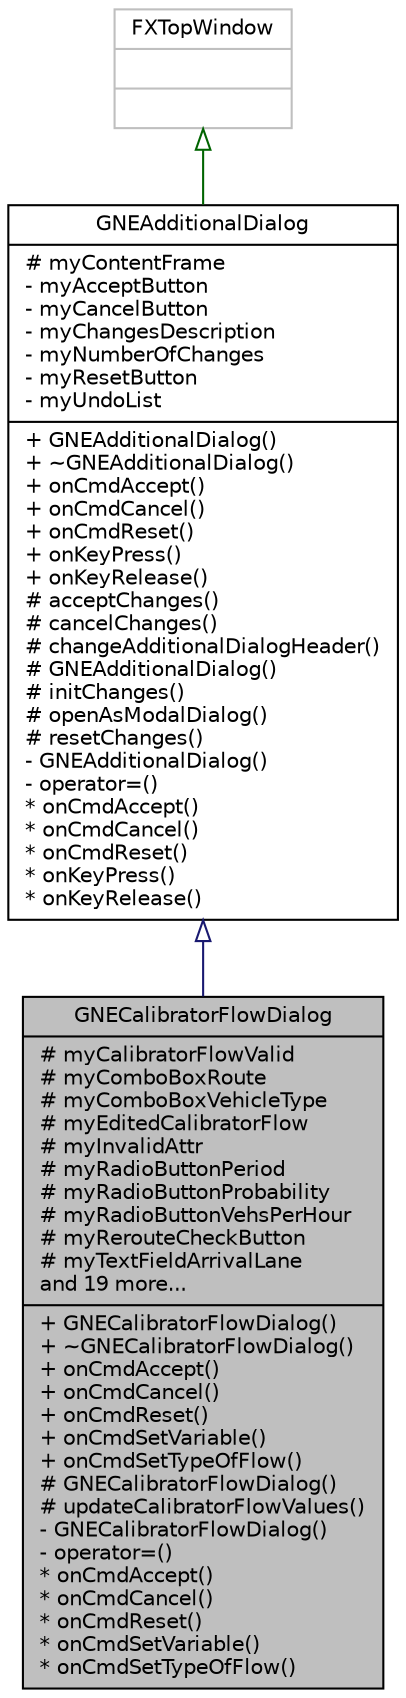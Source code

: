 digraph "GNECalibratorFlowDialog"
{
  edge [fontname="Helvetica",fontsize="10",labelfontname="Helvetica",labelfontsize="10"];
  node [fontname="Helvetica",fontsize="10",shape=record];
  Node0 [label="{GNECalibratorFlowDialog\n|# myCalibratorFlowValid\l# myComboBoxRoute\l# myComboBoxVehicleType\l# myEditedCalibratorFlow\l# myInvalidAttr\l# myRadioButtonPeriod\l# myRadioButtonProbability\l# myRadioButtonVehsPerHour\l# myRerouteCheckButton\l# myTextFieldArrivalLane\land 19 more...\l|+ GNECalibratorFlowDialog()\l+ ~GNECalibratorFlowDialog()\l+ onCmdAccept()\l+ onCmdCancel()\l+ onCmdReset()\l+ onCmdSetVariable()\l+ onCmdSetTypeOfFlow()\l# GNECalibratorFlowDialog()\l# updateCalibratorFlowValues()\l- GNECalibratorFlowDialog()\l- operator=()\l* onCmdAccept()\l* onCmdCancel()\l* onCmdReset()\l* onCmdSetVariable()\l* onCmdSetTypeOfFlow()\l}",height=0.2,width=0.4,color="black", fillcolor="grey75", style="filled", fontcolor="black"];
  Node1 -> Node0 [dir="back",color="midnightblue",fontsize="10",style="solid",arrowtail="onormal",fontname="Helvetica"];
  Node1 [label="{GNEAdditionalDialog\n|# myContentFrame\l- myAcceptButton\l- myCancelButton\l- myChangesDescription\l- myNumberOfChanges\l- myResetButton\l- myUndoList\l|+ GNEAdditionalDialog()\l+ ~GNEAdditionalDialog()\l+ onCmdAccept()\l+ onCmdCancel()\l+ onCmdReset()\l+ onKeyPress()\l+ onKeyRelease()\l# acceptChanges()\l# cancelChanges()\l# changeAdditionalDialogHeader()\l# GNEAdditionalDialog()\l# initChanges()\l# openAsModalDialog()\l# resetChanges()\l- GNEAdditionalDialog()\l- operator=()\l* onCmdAccept()\l* onCmdCancel()\l* onCmdReset()\l* onKeyPress()\l* onKeyRelease()\l}",height=0.2,width=0.4,color="black", fillcolor="white", style="filled",URL="$da/d75/class_g_n_e_additional_dialog.html",tooltip="Dialog to edit sequences, parameters, etc.. of Additionals. "];
  Node2 -> Node1 [dir="back",color="darkgreen",fontsize="10",style="solid",arrowtail="onormal",fontname="Helvetica"];
  Node2 [label="{FXTopWindow\n||}",height=0.2,width=0.4,color="grey75", fillcolor="white", style="filled"];
}
